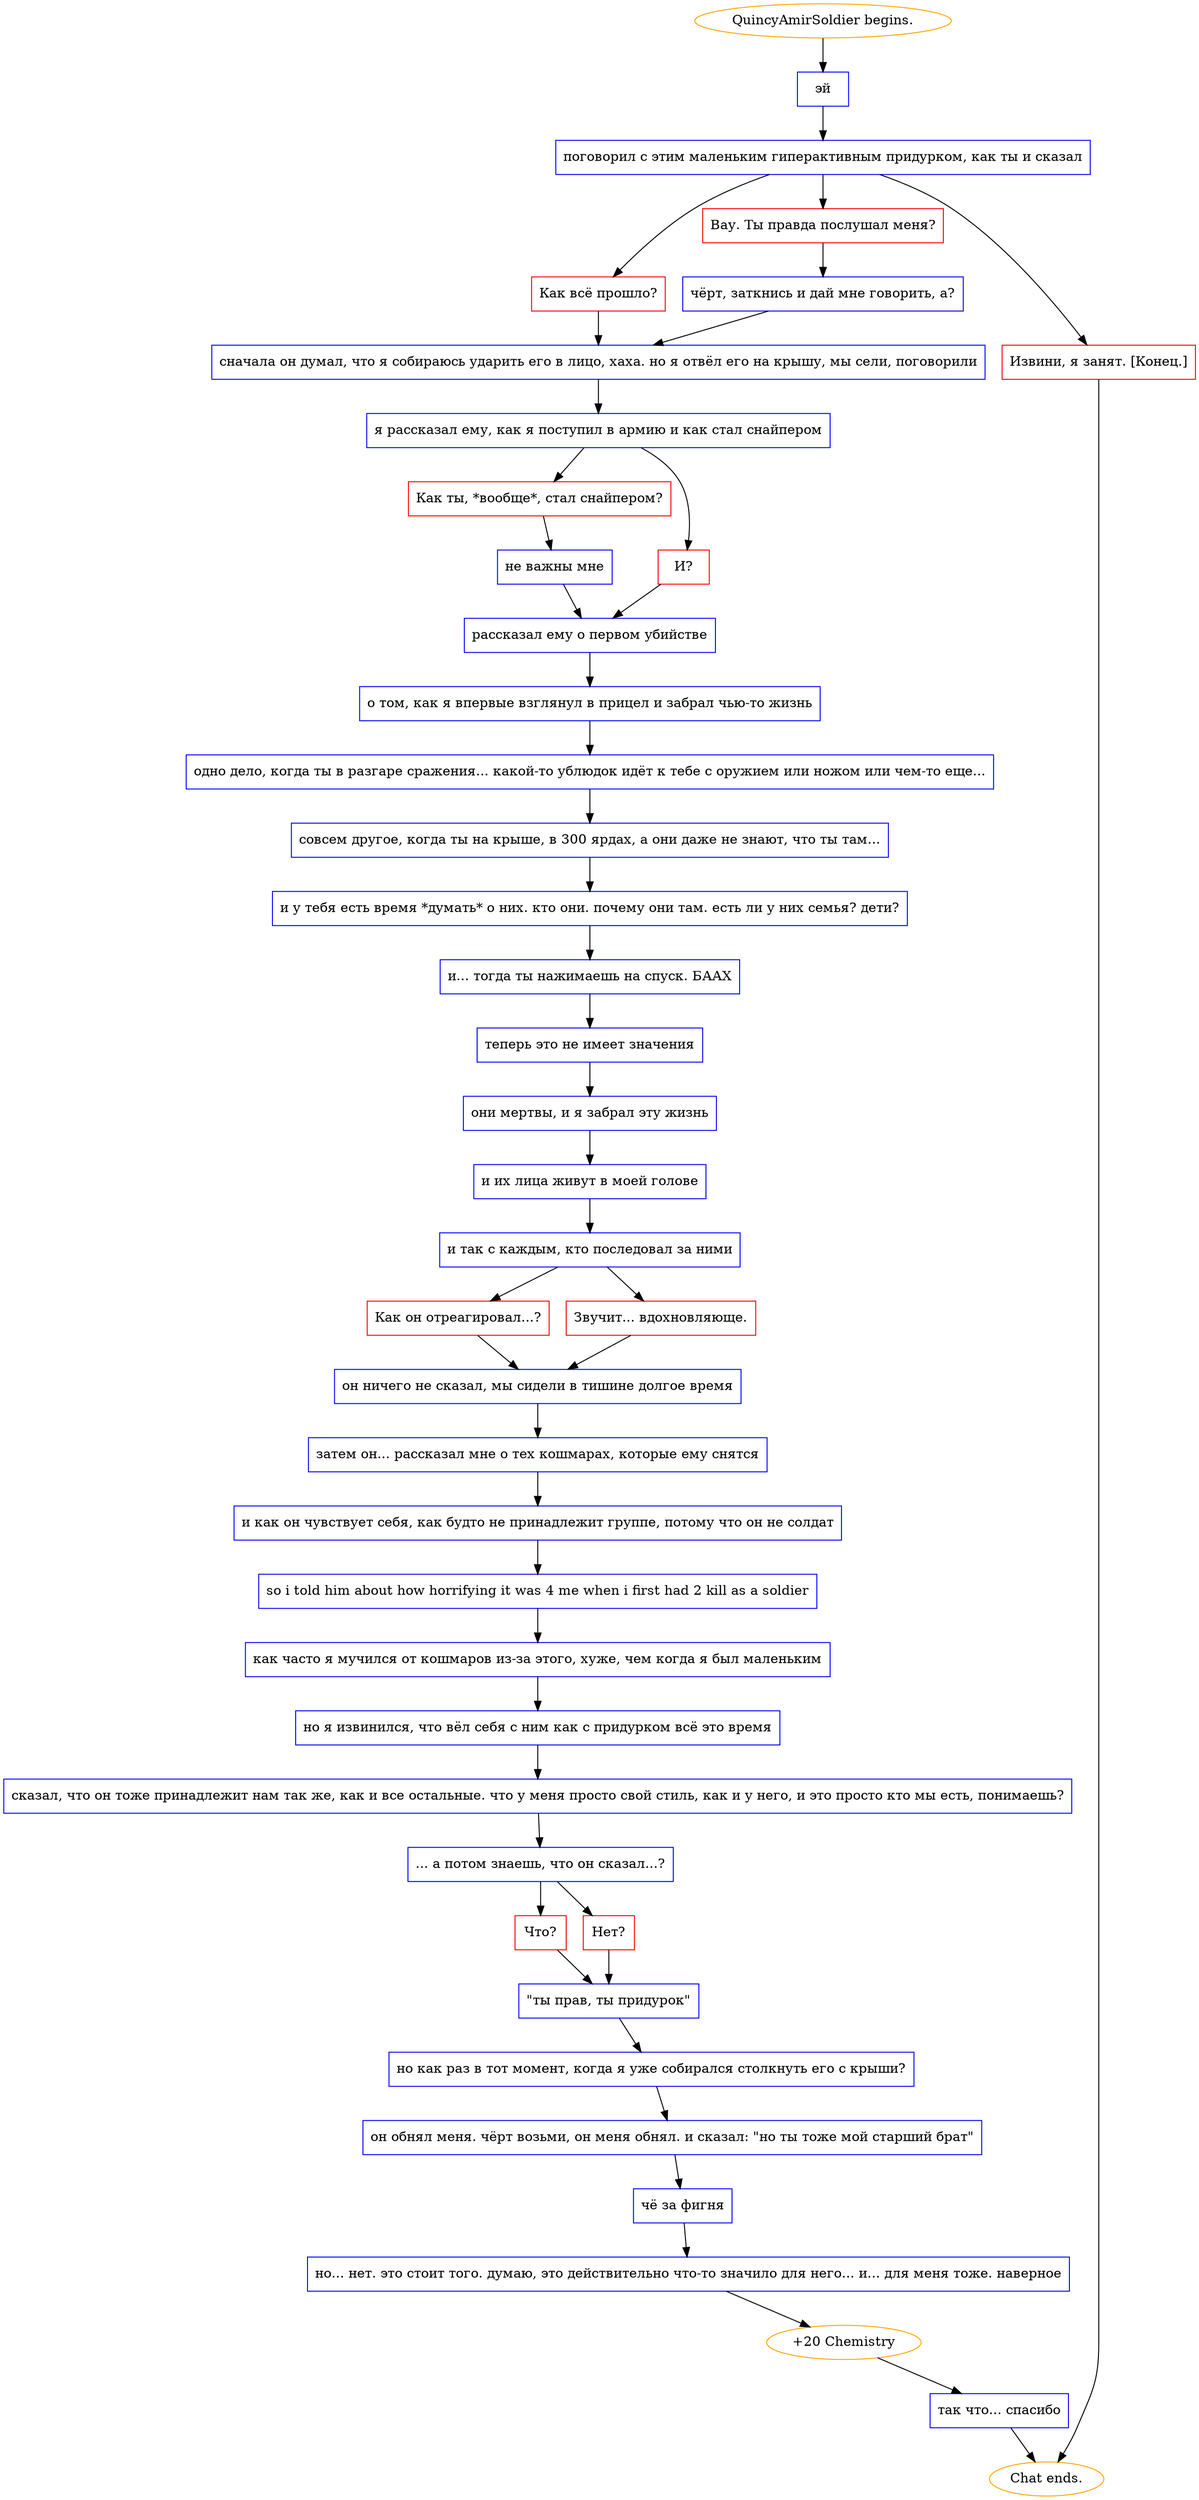digraph {
	"QuincyAmirSoldier begins." [color=orange];
		"QuincyAmirSoldier begins." -> j617335673;
	j617335673 [label="эй",shape=box,color=blue];
		j617335673 -> j481367294;
	j481367294 [label="поговорил с этим маленьким гиперактивным придурком, как ты и сказал",shape=box,color=blue];
		j481367294 -> j2238080239;
		j481367294 -> j114656905;
		j481367294 -> j4178802975;
	j2238080239 [label="Как всё прошло?",shape=box,color=red];
		j2238080239 -> j1508467706;
	j114656905 [label="Вау. Ты правда послушал меня?",shape=box,color=red];
		j114656905 -> j2754499767;
	j4178802975 [label="Извини, я занят. [Конец.]",shape=box,color=red];
		j4178802975 -> "Chat ends.";
	j1508467706 [label="сначала он думал, что я собираюсь ударить его в лицо, хаха. но я отвёл его на крышу, мы сели, поговорили",shape=box,color=blue];
		j1508467706 -> j3993860411;
	j2754499767 [label="чёрт, заткнись и дай мне говорить, а?",shape=box,color=blue];
		j2754499767 -> j1508467706;
	"Chat ends." [color=orange];
	j3993860411 [label="я рассказал ему, как я поступил в армию и как стал снайпером",shape=box,color=blue];
		j3993860411 -> j1766586427;
		j3993860411 -> j4231306349;
	j1766586427 [label="Как ты, *вообще*, стал снайпером?",shape=box,color=red];
		j1766586427 -> j535793123;
	j4231306349 [label="И?",shape=box,color=red];
		j4231306349 -> j304464220;
	j535793123 [label="не важны мне",shape=box,color=blue];
		j535793123 -> j304464220;
	j304464220 [label="рассказал ему о первом убийстве",shape=box,color=blue];
		j304464220 -> j3041633726;
	j3041633726 [label="о том, как я впервые взглянул в прицел и забрал чью-то жизнь",shape=box,color=blue];
		j3041633726 -> j3913902887;
	j3913902887 [label="одно дело, когда ты в разгаре сражения... какой-то ублюдок идёт к тебе с оружием или ножом или чем-то еще...",shape=box,color=blue];
		j3913902887 -> j846262750;
	j846262750 [label="совсем другое, когда ты на крыше, в 300 ярдах, а они даже не знают, что ты там...",shape=box,color=blue];
		j846262750 -> j1291948013;
	j1291948013 [label="и у тебя есть время *думать* о них. кто они. почему они там. есть ли у них семья? дети?",shape=box,color=blue];
		j1291948013 -> j1739668712;
	j1739668712 [label="и... тогда ты нажимаешь на спуск. БААХ",shape=box,color=blue];
		j1739668712 -> j3143530192;
	j3143530192 [label="теперь это не имеет значения",shape=box,color=blue];
		j3143530192 -> j3365424206;
	j3365424206 [label="они мертвы, и я забрал эту жизнь",shape=box,color=blue];
		j3365424206 -> j1079895841;
	j1079895841 [label="и их лица живут в моей голове",shape=box,color=blue];
		j1079895841 -> j3571814928;
	j3571814928 [label="и так с каждым, кто последовал за ними",shape=box,color=blue];
		j3571814928 -> j3298939766;
		j3571814928 -> j282524263;
	j3298939766 [label="Как он отреагировал...?",shape=box,color=red];
		j3298939766 -> j1449448816;
	j282524263 [label="Звучит... вдохновляюще.",shape=box,color=red];
		j282524263 -> j1449448816;
	j1449448816 [label="он ничего не сказал, мы сидели в тишине долгое время",shape=box,color=blue];
		j1449448816 -> j4231114593;
	j4231114593 [label="затем он... рассказал мне о тех кошмарах, которые ему снятся",shape=box,color=blue];
		j4231114593 -> j3942692699;
	j3942692699 [label="и как он чувствует себя, как будто не принадлежит группе, потому что он не солдат",shape=box,color=blue];
		j3942692699 -> j1632016178;
	j1632016178 [label="so i told him about how horrifying it was 4 me when i first had 2 kill as a soldier",shape=box,color=blue];
		j1632016178 -> j4218908692;
	j4218908692 [label="как часто я мучился от кошмаров из-за этого, хуже, чем когда я был маленьким",shape=box,color=blue];
		j4218908692 -> j945082012;
	j945082012 [label="но я извинился, что вёл себя с ним как с придурком всё это время",shape=box,color=blue];
		j945082012 -> j33169037;
	j33169037 [label="сказал, что он тоже принадлежит нам так же, как и все остальные. что у меня просто свой стиль, как и у него, и это просто кто мы есть, понимаешь?",shape=box,color=blue];
		j33169037 -> j801295615;
	j801295615 [label="... а потом знаешь, что он сказал...?",shape=box,color=blue];
		j801295615 -> j3193279549;
		j801295615 -> j436743830;
	j3193279549 [label="Что?",shape=box,color=red];
		j3193279549 -> j101764730;
	j436743830 [label="Нет?",shape=box,color=red];
		j436743830 -> j101764730;
	j101764730 [label="\"ты прав, ты придурок\"",shape=box,color=blue];
		j101764730 -> j3842554736;
	j3842554736 [label="но как раз в тот момент, когда я уже собирался столкнуть его с крыши?",shape=box,color=blue];
		j3842554736 -> j1077694805;
	j1077694805 [label="он обнял меня. чёрт возьми, он меня обнял. и сказал: \"но ты тоже мой старший брат\"",shape=box,color=blue];
		j1077694805 -> j3078815383;
	j3078815383 [label="чё за фигня",shape=box,color=blue];
		j3078815383 -> j570445910;
	j570445910 [label="но... нет. это стоит того. думаю, это действительно что-то значило для него... и... для меня тоже. наверное",shape=box,color=blue];
		j570445910 -> j3059105456;
	j3059105456 [label="+20 Chemistry",color=orange];
		j3059105456 -> j2265228;
	j2265228 [label="так что... спасибо",shape=box,color=blue];
		j2265228 -> "Chat ends.";
}